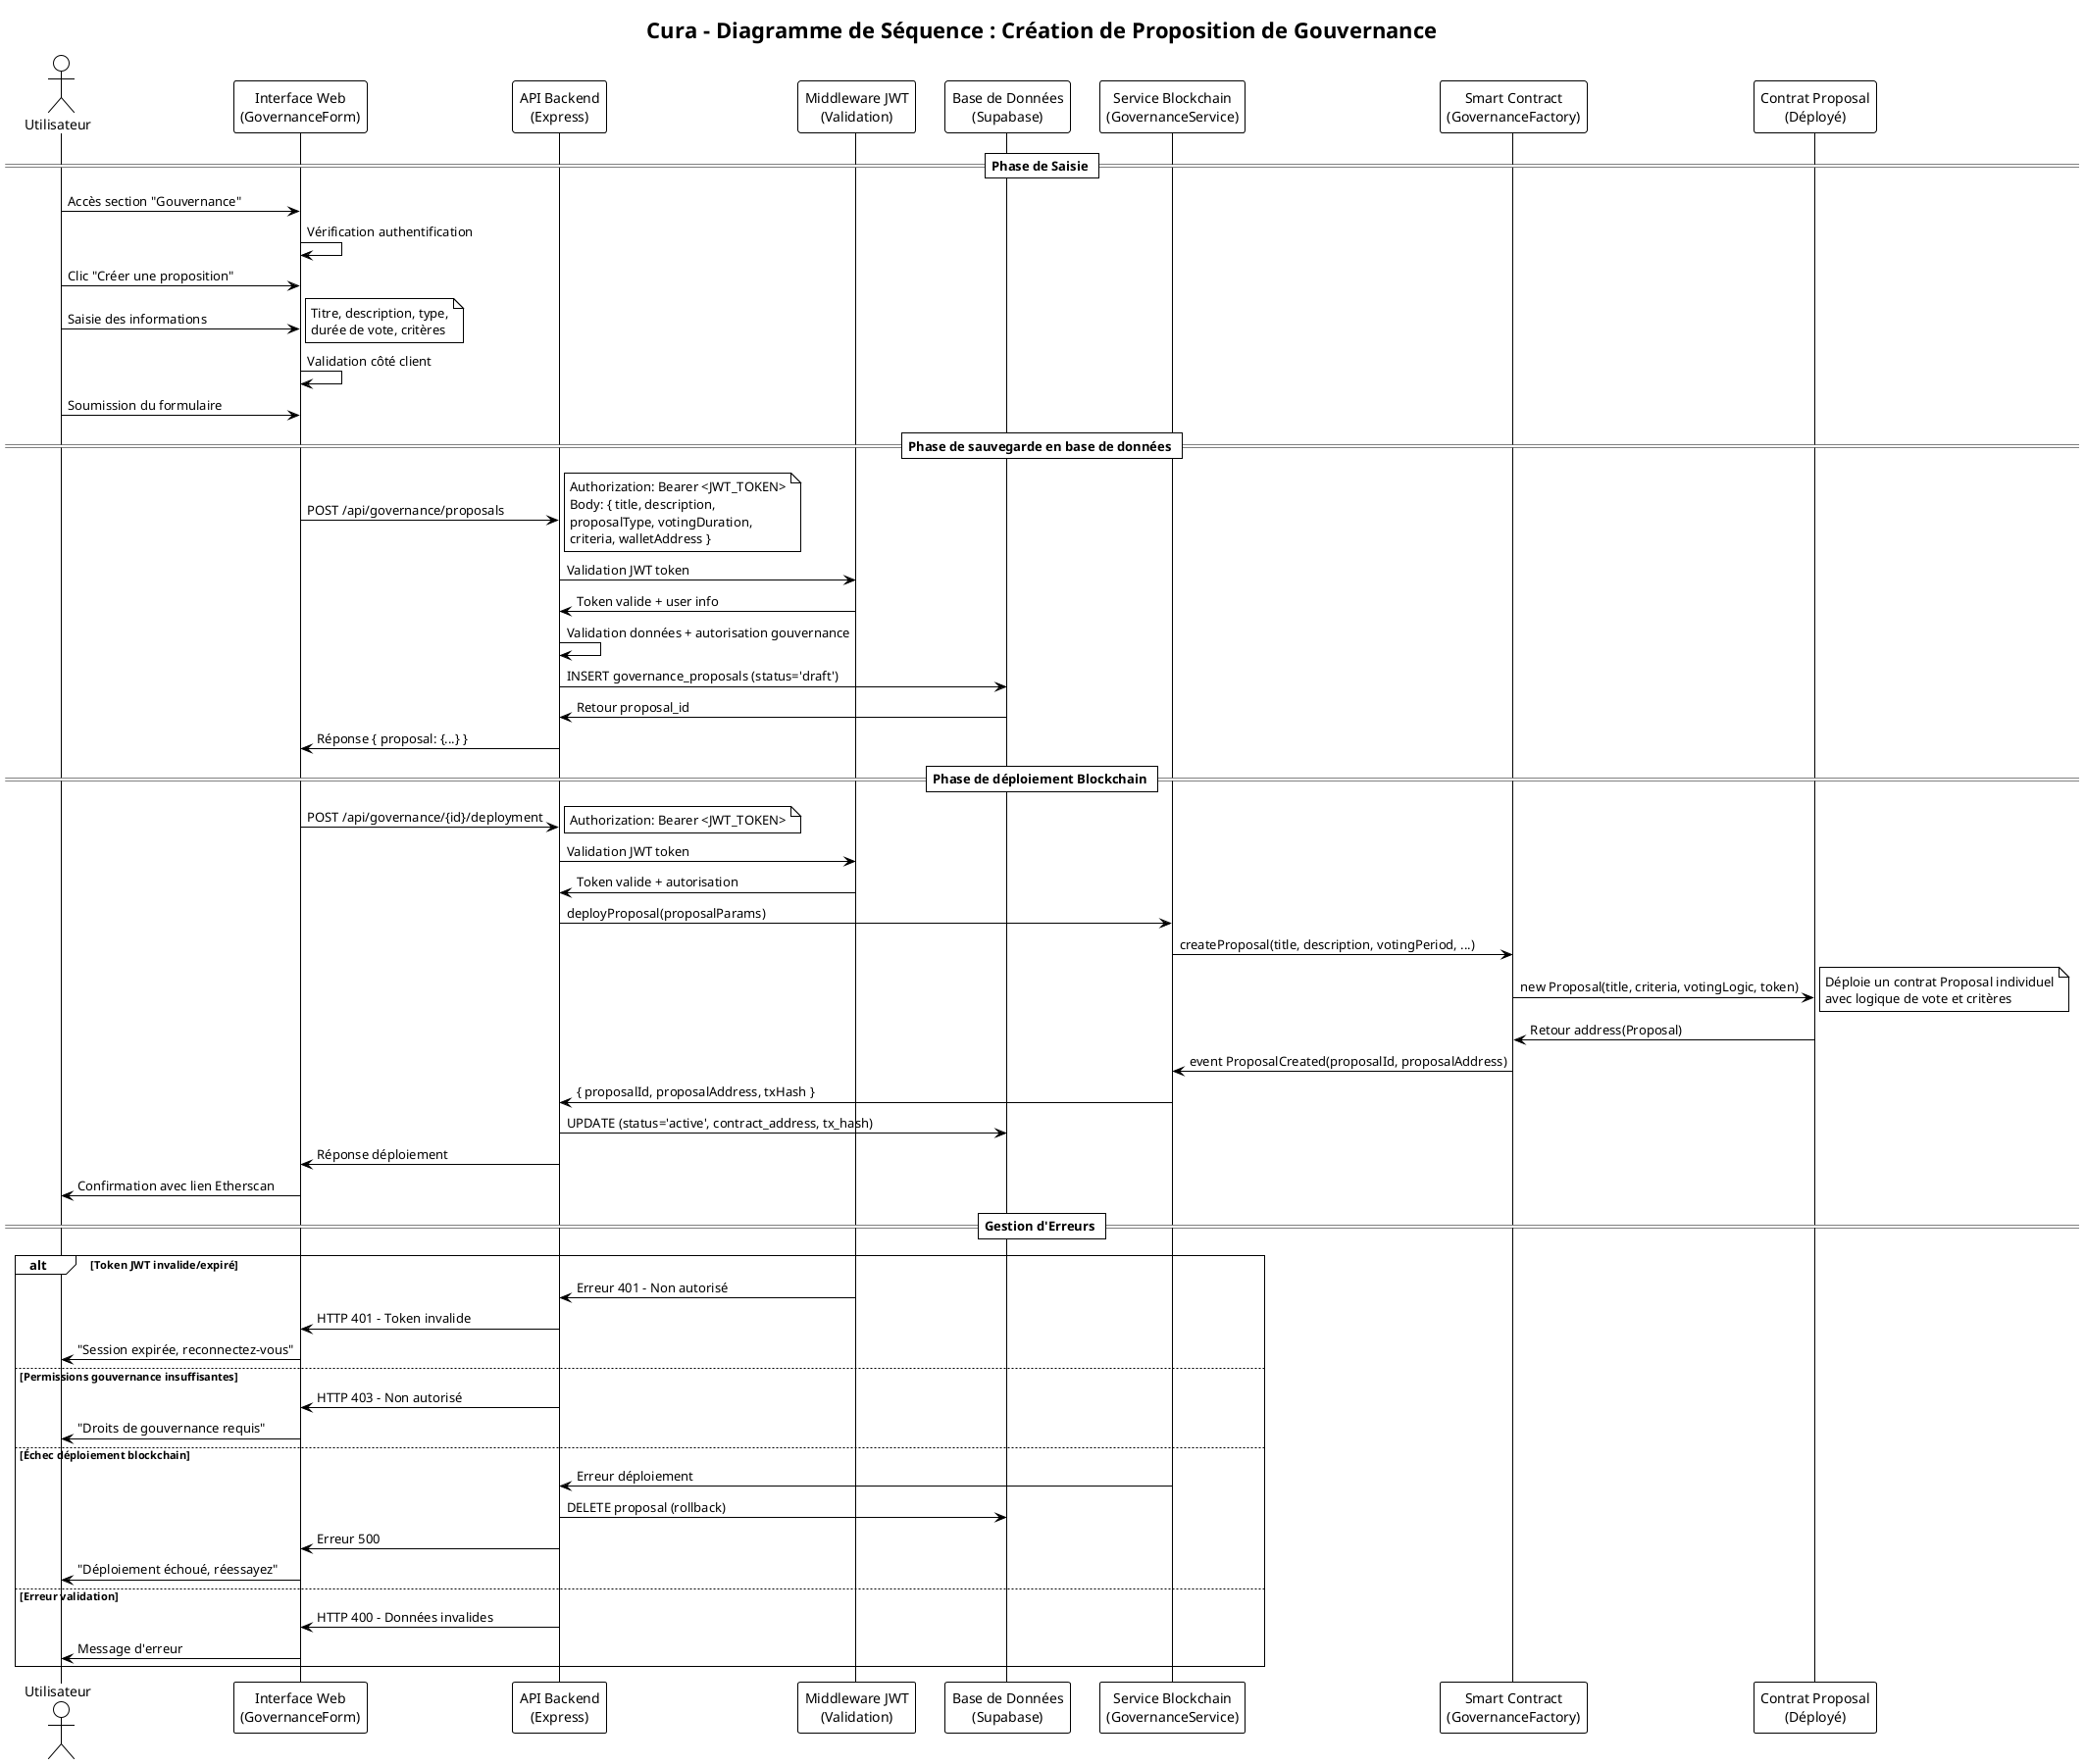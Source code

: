 @startuml Governance_Proposal_Creation_Sequence
!theme plain

title Cura - Diagramme de Séquence : Création de Proposition de Gouvernance

actor "Utilisateur" as User
participant "Interface Web\n(GovernanceForm)" as Frontend
participant "API Backend\n(Express)" as Backend
participant "Middleware JWT\n(Validation)" as JWTMiddleware
participant "Base de Données\n(Supabase)" as Database
participant "Service Blockchain\n(GovernanceService)" as Blockchain
participant "Smart Contract\n(GovernanceFactory)" as Factory
participant "Contrat Proposal\n(Déployé)" as ProposalContract

== Phase de Saisie ==
User -> Frontend : Accès section "Gouvernance"
Frontend -> Frontend : Vérification authentification
User -> Frontend : Clic "Créer une proposition"
User -> Frontend : Saisie des informations
note right
Titre, description, type,
durée de vote, critères
end note
Frontend -> Frontend : Validation côté client
User -> Frontend : Soumission du formulaire

== Phase de sauvegarde en base de données ==
Frontend -> Backend : POST /api/governance/proposals
note right
Authorization: Bearer <JWT_TOKEN>
Body: { title, description, 
proposalType, votingDuration,
criteria, walletAddress }
end note

Backend -> JWTMiddleware : Validation JWT token
JWTMiddleware -> Backend : Token valide + user info
Backend -> Backend : Validation données + autorisation gouvernance
Backend -> Database : INSERT governance_proposals (status='draft')
Database -> Backend : Retour proposal_id
Backend -> Frontend : Réponse { proposal: {...} }

== Phase de déploiement Blockchain ==
Frontend -> Backend : POST /api/governance/{id}/deployment
note right
Authorization: Bearer <JWT_TOKEN>
end note
Backend -> JWTMiddleware : Validation JWT token
JWTMiddleware -> Backend : Token valide + autorisation
Backend -> Blockchain : deployProposal(proposalParams)
Blockchain -> Factory : createProposal(title, description, votingPeriod, ...)
Factory -> ProposalContract : new Proposal(title, criteria, votingLogic, token)
note right
Déploie un contrat Proposal individuel
avec logique de vote et critères
end note
ProposalContract -> Factory : Retour address(Proposal)
Factory -> Blockchain : event ProposalCreated(proposalId, proposalAddress)
Blockchain -> Backend : { proposalId, proposalAddress, txHash }
Backend -> Database : UPDATE (status='active', contract_address, tx_hash)
Backend -> Frontend : Réponse déploiement
Frontend -> User : Confirmation avec lien Etherscan

== Gestion d'Erreurs ==
alt Token JWT invalide/expiré
    JWTMiddleware -> Backend : Erreur 401 - Non autorisé
    Backend -> Frontend : HTTP 401 - Token invalide
    Frontend -> User : "Session expirée, reconnectez-vous"
else Permissions gouvernance insuffisantes
    Backend -> Frontend : HTTP 403 - Non autorisé
    Frontend -> User : "Droits de gouvernance requis"
else Échec déploiement blockchain
    Blockchain -> Backend : Erreur déploiement
    Backend -> Database : DELETE proposal (rollback)
    Backend -> Frontend : Erreur 500
    Frontend -> User : "Déploiement échoué, réessayez"
else Erreur validation
    Backend -> Frontend : HTTP 400 - Données invalides
    Frontend -> User : Message d'erreur
end

@enduml